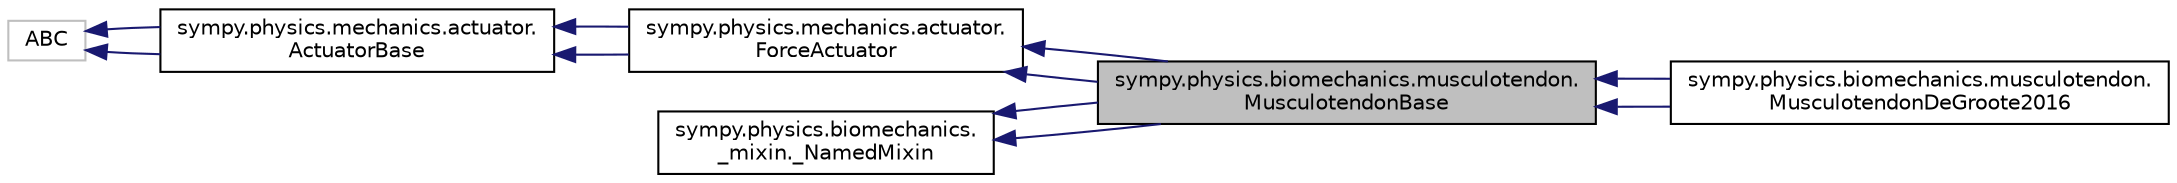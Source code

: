 digraph "sympy.physics.biomechanics.musculotendon.MusculotendonBase"
{
 // LATEX_PDF_SIZE
  edge [fontname="Helvetica",fontsize="10",labelfontname="Helvetica",labelfontsize="10"];
  node [fontname="Helvetica",fontsize="10",shape=record];
  rankdir="LR";
  Node1 [label="sympy.physics.biomechanics.musculotendon.\lMusculotendonBase",height=0.2,width=0.4,color="black", fillcolor="grey75", style="filled", fontcolor="black",tooltip=" "];
  Node2 -> Node1 [dir="back",color="midnightblue",fontsize="10",style="solid",fontname="Helvetica"];
  Node2 [label="sympy.physics.mechanics.actuator.\lForceActuator",height=0.2,width=0.4,color="black", fillcolor="white", style="filled",URL="$classsympy_1_1physics_1_1mechanics_1_1actuator_1_1ForceActuator.html",tooltip=" "];
  Node3 -> Node2 [dir="back",color="midnightblue",fontsize="10",style="solid",fontname="Helvetica"];
  Node3 [label="sympy.physics.mechanics.actuator.\lActuatorBase",height=0.2,width=0.4,color="black", fillcolor="white", style="filled",URL="$classsympy_1_1physics_1_1mechanics_1_1actuator_1_1ActuatorBase.html",tooltip=" "];
  Node4 -> Node3 [dir="back",color="midnightblue",fontsize="10",style="solid",fontname="Helvetica"];
  Node4 [label="ABC",height=0.2,width=0.4,color="grey75", fillcolor="white", style="filled",tooltip=" "];
  Node4 -> Node3 [dir="back",color="midnightblue",fontsize="10",style="solid",fontname="Helvetica"];
  Node3 -> Node2 [dir="back",color="midnightblue",fontsize="10",style="solid",fontname="Helvetica"];
  Node5 -> Node1 [dir="back",color="midnightblue",fontsize="10",style="solid",fontname="Helvetica"];
  Node5 [label="sympy.physics.biomechanics.\l_mixin._NamedMixin",height=0.2,width=0.4,color="black", fillcolor="white", style="filled",URL="$classsympy_1_1physics_1_1biomechanics_1_1__mixin_1_1__NamedMixin.html",tooltip=" "];
  Node2 -> Node1 [dir="back",color="midnightblue",fontsize="10",style="solid",fontname="Helvetica"];
  Node5 -> Node1 [dir="back",color="midnightblue",fontsize="10",style="solid",fontname="Helvetica"];
  Node1 -> Node6 [dir="back",color="midnightblue",fontsize="10",style="solid",fontname="Helvetica"];
  Node6 [label="sympy.physics.biomechanics.musculotendon.\lMusculotendonDeGroote2016",height=0.2,width=0.4,color="black", fillcolor="white", style="filled",URL="$classsympy_1_1physics_1_1biomechanics_1_1musculotendon_1_1MusculotendonDeGroote2016.html",tooltip=" "];
  Node1 -> Node6 [dir="back",color="midnightblue",fontsize="10",style="solid",fontname="Helvetica"];
}
